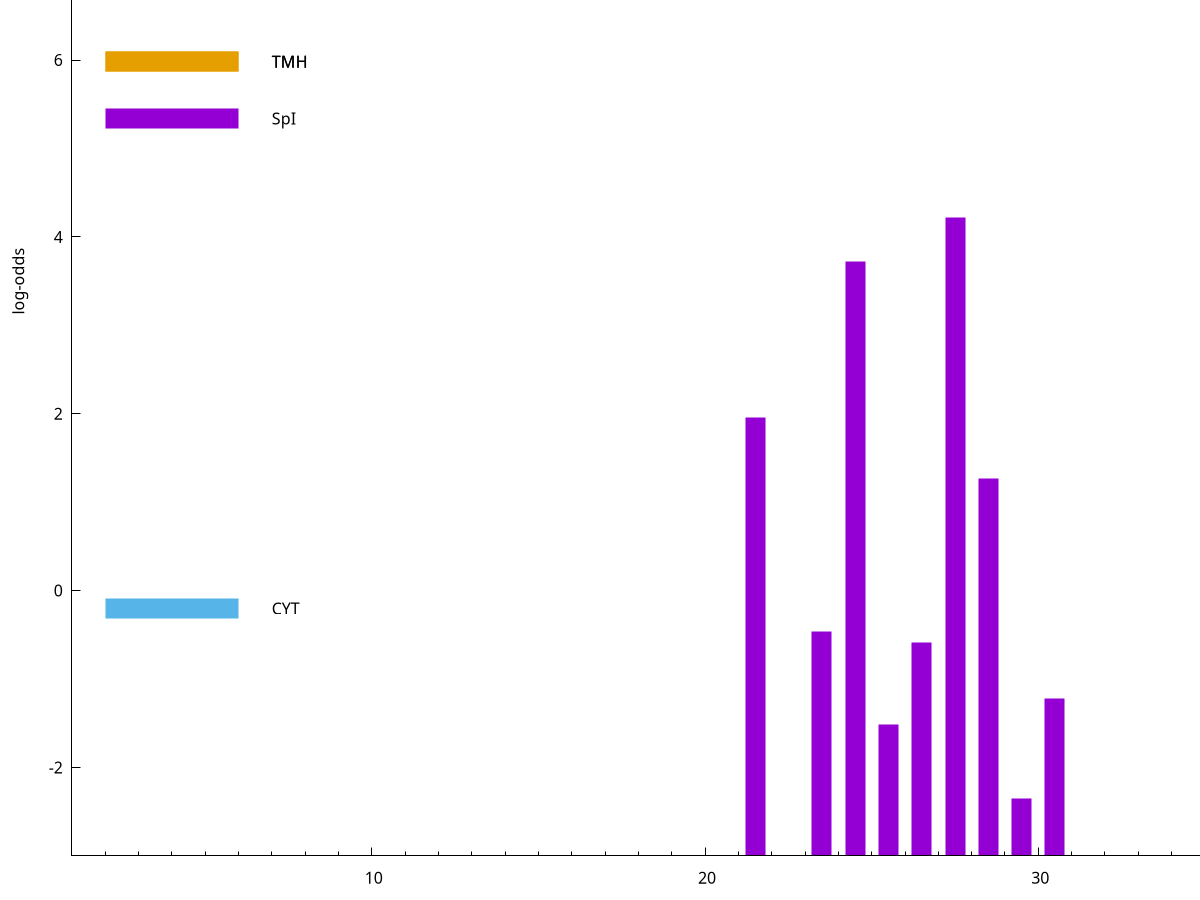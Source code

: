 set title "LipoP predictions for SRR5666509.gff"
set size 2., 1.4
set xrange [1:70] 
set mxtics 10
set yrange [-3:10]
set y2range [0:13]
set ylabel "log-odds"
set term postscript eps color solid "Helvetica" 30
set output "SRR5666509.gff5.eps"
set arrow from 2,5.98086 to 6,5.98086 nohead lt 4 lw 20
set label "TMH" at 7,5.98086
set arrow from 2,5.33996 to 6,5.33996 nohead lt 1 lw 20
set label "SpI" at 7,5.33996
set arrow from 2,-0.200913 to 6,-0.200913 nohead lt 3 lw 20
set label "CYT" at 7,-0.200913
set arrow from 2,5.98086 to 6,5.98086 nohead lt 4 lw 20
set label "TMH" at 7,5.98086
# NOTE: The scores below are the log-odds scores with the threshold
# NOTE: subtracted (a hack to make gnuplot make the histogram all
# NOTE: look nice).
plot "-" axes x1y2 title "" with impulses lt 1 lw 20
27.500000 7.216770
24.500000 6.720390
21.500000 4.953250
28.500000 4.272080
23.500000 2.538693
26.500000 2.407778
30.500000 1.781710
25.500000 1.482750
29.500000 0.654130
e
exit
